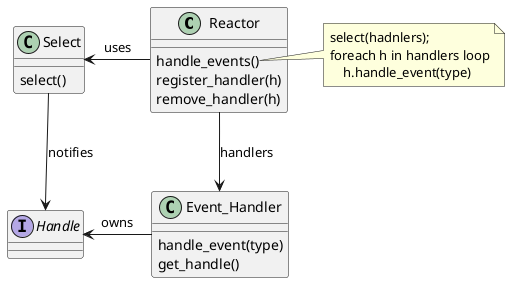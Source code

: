 @startuml Reactor
class Reactor {
    handle_events()
    register_handler(h)
    remove_handler(h)
}

note right of Reactor::"handle_events()"
    select(hadnlers);
    foreach h in handlers loop
        h.handle_event(type)
end note

class Event_Handler {
    handle_event(type)
    get_handle()
}

class Select {
    select()
}

interface Handle

Reactor -down-> Event_Handler : handlers
Reactor -left-> Select : uses
Select -down-> Handle: notifies
Event_Handler -left->Handle: owns
@enduml